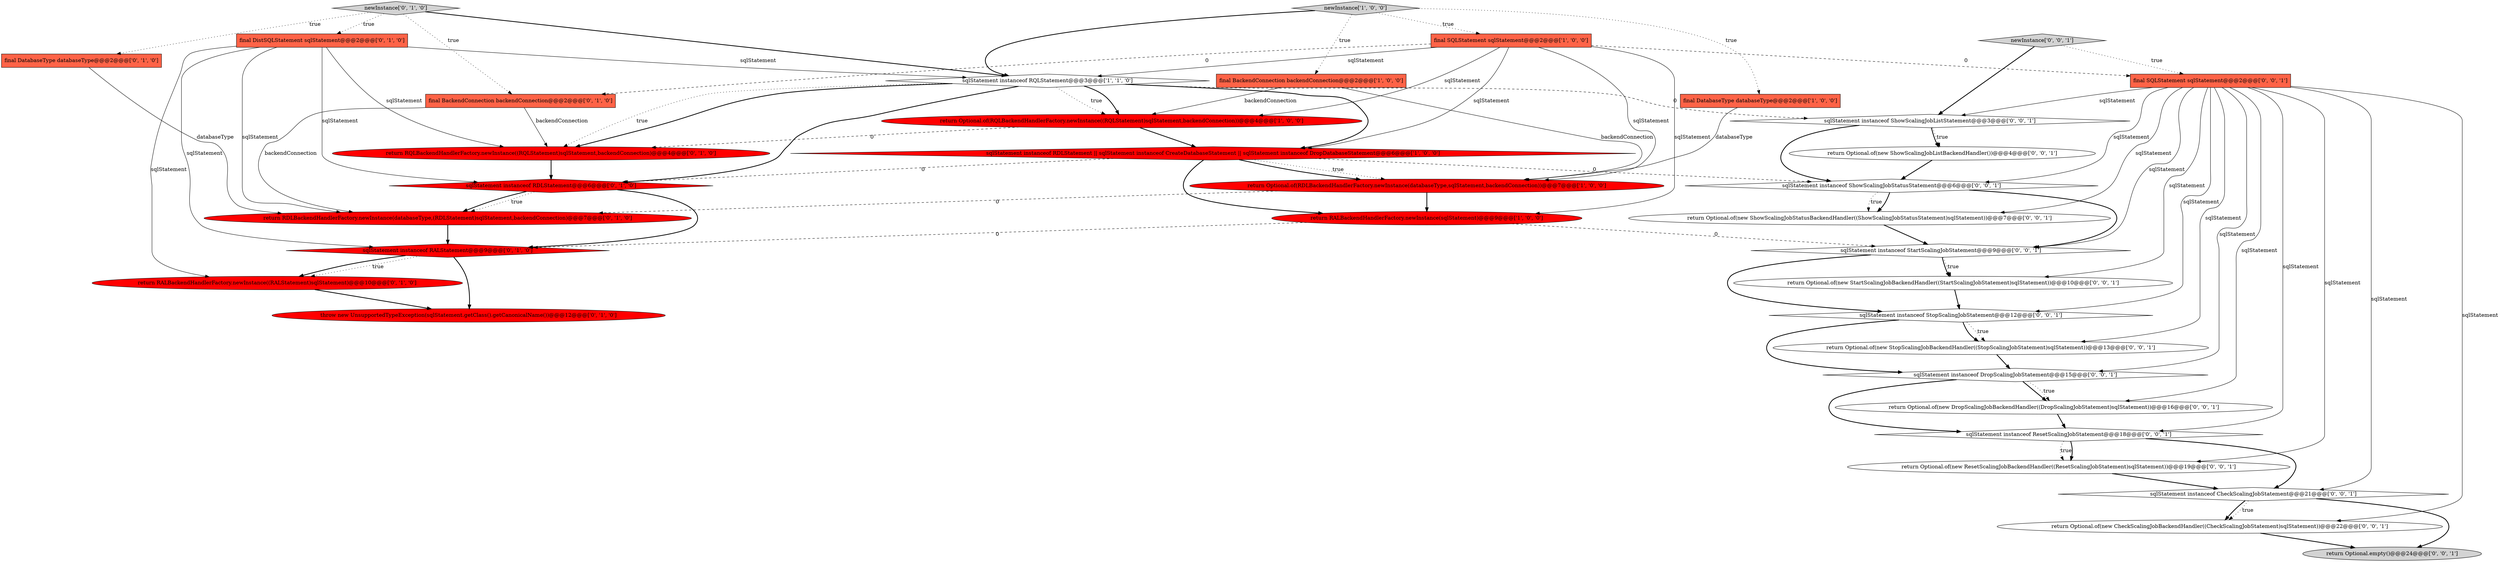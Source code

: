 digraph {
5 [style = filled, label = "return RALBackendHandlerFactory.newInstance(sqlStatement)@@@9@@@['1', '0', '0']", fillcolor = red, shape = ellipse image = "AAA1AAABBB1BBB"];
23 [style = filled, label = "return Optional.of(new ShowScalingJobStatusBackendHandler((ShowScalingJobStatusStatement)sqlStatement))@@@7@@@['0', '0', '1']", fillcolor = white, shape = ellipse image = "AAA0AAABBB3BBB"];
21 [style = filled, label = "newInstance['0', '0', '1']", fillcolor = lightgray, shape = diamond image = "AAA0AAABBB3BBB"];
0 [style = filled, label = "sqlStatement instanceof RQLStatement@@@3@@@['1', '1', '0']", fillcolor = white, shape = diamond image = "AAA0AAABBB1BBB"];
26 [style = filled, label = "sqlStatement instanceof ResetScalingJobStatement@@@18@@@['0', '0', '1']", fillcolor = white, shape = diamond image = "AAA0AAABBB3BBB"];
30 [style = filled, label = "final SQLStatement sqlStatement@@@2@@@['0', '0', '1']", fillcolor = tomato, shape = box image = "AAA0AAABBB3BBB"];
2 [style = filled, label = "final BackendConnection backendConnection@@@2@@@['1', '0', '0']", fillcolor = tomato, shape = box image = "AAA0AAABBB1BBB"];
25 [style = filled, label = "sqlStatement instanceof DropScalingJobStatement@@@15@@@['0', '0', '1']", fillcolor = white, shape = diamond image = "AAA0AAABBB3BBB"];
13 [style = filled, label = "final DatabaseType databaseType@@@2@@@['0', '1', '0']", fillcolor = tomato, shape = box image = "AAA0AAABBB2BBB"];
33 [style = filled, label = "sqlStatement instanceof ShowScalingJobStatusStatement@@@6@@@['0', '0', '1']", fillcolor = white, shape = diamond image = "AAA0AAABBB3BBB"];
34 [style = filled, label = "return Optional.of(new CheckScalingJobBackendHandler((CheckScalingJobStatement)sqlStatement))@@@22@@@['0', '0', '1']", fillcolor = white, shape = ellipse image = "AAA0AAABBB3BBB"];
10 [style = filled, label = "newInstance['0', '1', '0']", fillcolor = lightgray, shape = diamond image = "AAA0AAABBB2BBB"];
19 [style = filled, label = "return Optional.of(new StopScalingJobBackendHandler((StopScalingJobStatement)sqlStatement))@@@13@@@['0', '0', '1']", fillcolor = white, shape = ellipse image = "AAA0AAABBB3BBB"];
20 [style = filled, label = "return Optional.of(new ResetScalingJobBackendHandler((ResetScalingJobStatement)sqlStatement))@@@19@@@['0', '0', '1']", fillcolor = white, shape = ellipse image = "AAA0AAABBB3BBB"];
3 [style = filled, label = "return Optional.of(RDLBackendHandlerFactory.newInstance(databaseType,sqlStatement,backendConnection))@@@7@@@['1', '0', '0']", fillcolor = red, shape = ellipse image = "AAA1AAABBB1BBB"];
22 [style = filled, label = "return Optional.of(new DropScalingJobBackendHandler((DropScalingJobStatement)sqlStatement))@@@16@@@['0', '0', '1']", fillcolor = white, shape = ellipse image = "AAA0AAABBB3BBB"];
11 [style = filled, label = "final DistSQLStatement sqlStatement@@@2@@@['0', '1', '0']", fillcolor = tomato, shape = box image = "AAA0AAABBB2BBB"];
12 [style = filled, label = "return RQLBackendHandlerFactory.newInstance((RQLStatement)sqlStatement,backendConnection)@@@4@@@['0', '1', '0']", fillcolor = red, shape = ellipse image = "AAA1AAABBB2BBB"];
28 [style = filled, label = "return Optional.of(new ShowScalingJobListBackendHandler())@@@4@@@['0', '0', '1']", fillcolor = white, shape = ellipse image = "AAA0AAABBB3BBB"];
14 [style = filled, label = "throw new UnsupportedTypeException(sqlStatement.getClass().getCanonicalName())@@@12@@@['0', '1', '0']", fillcolor = red, shape = ellipse image = "AAA1AAABBB2BBB"];
18 [style = filled, label = "final BackendConnection backendConnection@@@2@@@['0', '1', '0']", fillcolor = tomato, shape = box image = "AAA1AAABBB2BBB"];
7 [style = filled, label = "newInstance['1', '0', '0']", fillcolor = lightgray, shape = diamond image = "AAA0AAABBB1BBB"];
16 [style = filled, label = "return RDLBackendHandlerFactory.newInstance(databaseType,(RDLStatement)sqlStatement,backendConnection)@@@7@@@['0', '1', '0']", fillcolor = red, shape = ellipse image = "AAA1AAABBB2BBB"];
4 [style = filled, label = "return Optional.of(RQLBackendHandlerFactory.newInstance((RQLStatement)sqlStatement,backendConnection))@@@4@@@['1', '0', '0']", fillcolor = red, shape = ellipse image = "AAA1AAABBB1BBB"];
1 [style = filled, label = "sqlStatement instanceof RDLStatement || sqlStatement instanceof CreateDatabaseStatement || sqlStatement instanceof DropDatabaseStatement@@@6@@@['1', '0', '0']", fillcolor = red, shape = diamond image = "AAA1AAABBB1BBB"];
17 [style = filled, label = "sqlStatement instanceof RALStatement@@@9@@@['0', '1', '0']", fillcolor = red, shape = diamond image = "AAA1AAABBB2BBB"];
24 [style = filled, label = "sqlStatement instanceof StopScalingJobStatement@@@12@@@['0', '0', '1']", fillcolor = white, shape = diamond image = "AAA0AAABBB3BBB"];
27 [style = filled, label = "return Optional.empty()@@@24@@@['0', '0', '1']", fillcolor = lightgray, shape = ellipse image = "AAA0AAABBB3BBB"];
32 [style = filled, label = "sqlStatement instanceof ShowScalingJobListStatement@@@3@@@['0', '0', '1']", fillcolor = white, shape = diamond image = "AAA0AAABBB3BBB"];
6 [style = filled, label = "final DatabaseType databaseType@@@2@@@['1', '0', '0']", fillcolor = tomato, shape = box image = "AAA0AAABBB1BBB"];
15 [style = filled, label = "return RALBackendHandlerFactory.newInstance((RALStatement)sqlStatement)@@@10@@@['0', '1', '0']", fillcolor = red, shape = ellipse image = "AAA1AAABBB2BBB"];
31 [style = filled, label = "sqlStatement instanceof CheckScalingJobStatement@@@21@@@['0', '0', '1']", fillcolor = white, shape = diamond image = "AAA0AAABBB3BBB"];
29 [style = filled, label = "return Optional.of(new StartScalingJobBackendHandler((StartScalingJobStatement)sqlStatement))@@@10@@@['0', '0', '1']", fillcolor = white, shape = ellipse image = "AAA0AAABBB3BBB"];
8 [style = filled, label = "final SQLStatement sqlStatement@@@2@@@['1', '0', '0']", fillcolor = tomato, shape = box image = "AAA1AAABBB1BBB"];
35 [style = filled, label = "sqlStatement instanceof StartScalingJobStatement@@@9@@@['0', '0', '1']", fillcolor = white, shape = diamond image = "AAA0AAABBB3BBB"];
9 [style = filled, label = "sqlStatement instanceof RDLStatement@@@6@@@['0', '1', '0']", fillcolor = red, shape = diamond image = "AAA1AAABBB2BBB"];
1->5 [style = bold, label=""];
18->16 [style = solid, label="backendConnection"];
0->12 [style = dotted, label="true"];
32->28 [style = dotted, label="true"];
25->22 [style = bold, label=""];
2->4 [style = solid, label="backendConnection"];
8->3 [style = solid, label="sqlStatement"];
18->12 [style = solid, label="backendConnection"];
12->9 [style = bold, label=""];
9->16 [style = bold, label=""];
4->12 [style = dashed, label="0"];
1->3 [style = dotted, label="true"];
3->5 [style = bold, label=""];
17->15 [style = dotted, label="true"];
5->35 [style = dashed, label="0"];
17->14 [style = bold, label=""];
31->34 [style = dotted, label="true"];
11->16 [style = solid, label="sqlStatement"];
13->16 [style = solid, label="databaseType"];
8->30 [style = dashed, label="0"];
8->5 [style = solid, label="sqlStatement"];
10->18 [style = dotted, label="true"];
7->6 [style = dotted, label="true"];
6->3 [style = solid, label="databaseType"];
24->19 [style = bold, label=""];
11->0 [style = solid, label="sqlStatement"];
1->9 [style = dashed, label="0"];
30->22 [style = solid, label="sqlStatement"];
26->20 [style = dotted, label="true"];
7->0 [style = bold, label=""];
9->17 [style = bold, label=""];
20->31 [style = bold, label=""];
16->17 [style = bold, label=""];
30->35 [style = solid, label="sqlStatement"];
11->15 [style = solid, label="sqlStatement"];
19->25 [style = bold, label=""];
33->23 [style = bold, label=""];
23->35 [style = bold, label=""];
31->27 [style = bold, label=""];
30->24 [style = solid, label="sqlStatement"];
21->30 [style = dotted, label="true"];
10->0 [style = bold, label=""];
25->26 [style = bold, label=""];
17->15 [style = bold, label=""];
24->19 [style = dotted, label="true"];
8->18 [style = dashed, label="0"];
7->8 [style = dotted, label="true"];
30->32 [style = solid, label="sqlStatement"];
30->23 [style = solid, label="sqlStatement"];
26->20 [style = bold, label=""];
35->29 [style = dotted, label="true"];
22->26 [style = bold, label=""];
7->2 [style = dotted, label="true"];
1->33 [style = dashed, label="0"];
8->1 [style = solid, label="sqlStatement"];
35->29 [style = bold, label=""];
15->14 [style = bold, label=""];
0->12 [style = bold, label=""];
0->4 [style = dotted, label="true"];
11->9 [style = solid, label="sqlStatement"];
1->3 [style = bold, label=""];
30->20 [style = solid, label="sqlStatement"];
2->3 [style = solid, label="backendConnection"];
32->33 [style = bold, label=""];
8->4 [style = solid, label="sqlStatement"];
31->34 [style = bold, label=""];
35->24 [style = bold, label=""];
8->0 [style = solid, label="sqlStatement"];
26->31 [style = bold, label=""];
5->17 [style = dashed, label="0"];
10->13 [style = dotted, label="true"];
10->11 [style = dotted, label="true"];
0->1 [style = bold, label=""];
24->25 [style = bold, label=""];
4->1 [style = bold, label=""];
9->16 [style = dotted, label="true"];
30->31 [style = solid, label="sqlStatement"];
30->19 [style = solid, label="sqlStatement"];
0->9 [style = bold, label=""];
33->35 [style = bold, label=""];
30->26 [style = solid, label="sqlStatement"];
0->32 [style = dashed, label="0"];
30->25 [style = solid, label="sqlStatement"];
11->12 [style = solid, label="sqlStatement"];
30->29 [style = solid, label="sqlStatement"];
33->23 [style = dotted, label="true"];
28->33 [style = bold, label=""];
0->4 [style = bold, label=""];
30->34 [style = solid, label="sqlStatement"];
21->32 [style = bold, label=""];
25->22 [style = dotted, label="true"];
30->33 [style = solid, label="sqlStatement"];
29->24 [style = bold, label=""];
32->28 [style = bold, label=""];
3->16 [style = dashed, label="0"];
34->27 [style = bold, label=""];
11->17 [style = solid, label="sqlStatement"];
}
